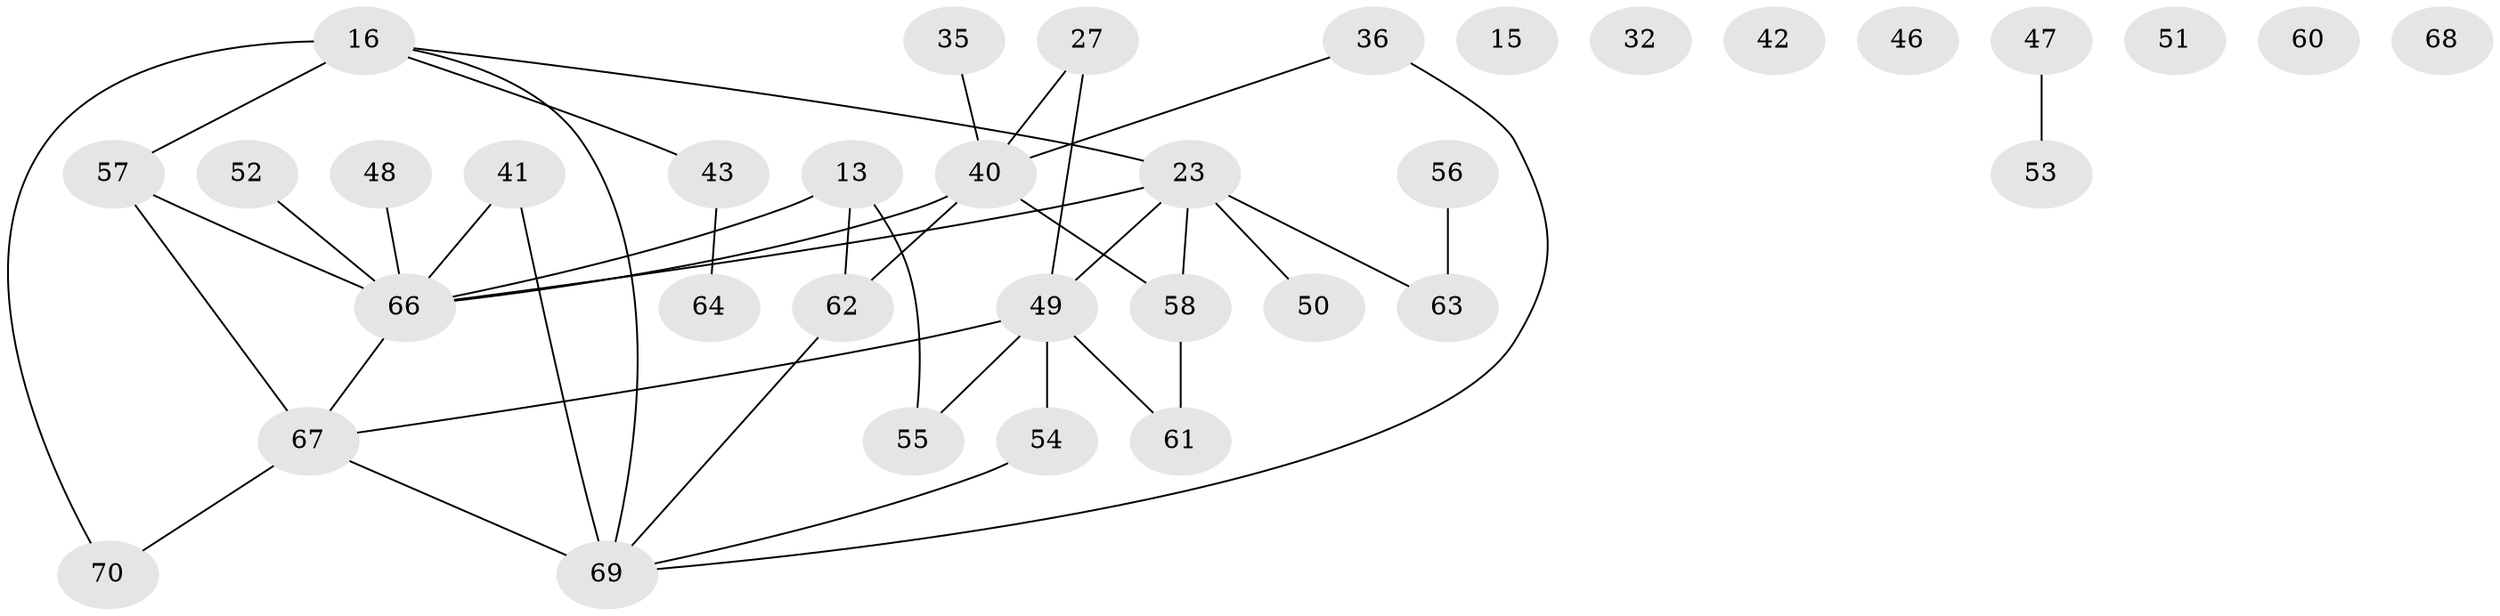 // original degree distribution, {5: 0.05714285714285714, 3: 0.2714285714285714, 2: 0.2571428571428571, 4: 0.11428571428571428, 1: 0.18571428571428572, 0: 0.1, 6: 0.014285714285714285}
// Generated by graph-tools (version 1.1) at 2025/40/03/09/25 04:40:49]
// undirected, 35 vertices, 40 edges
graph export_dot {
graph [start="1"]
  node [color=gray90,style=filled];
  13;
  15;
  16;
  23 [super="+8+17"];
  27;
  32;
  35;
  36 [super="+30"];
  40 [super="+25"];
  41;
  42;
  43;
  46;
  47 [super="+9"];
  48;
  49 [super="+12+22"];
  50;
  51;
  52;
  53;
  54;
  55 [super="+19"];
  56;
  57 [super="+1"];
  58 [super="+26"];
  60;
  61;
  62 [super="+7+38"];
  63;
  64 [super="+31"];
  66 [super="+37+34+33+45"];
  67 [super="+2+20+29+44"];
  68;
  69 [super="+59+65"];
  70 [super="+24"];
  13 -- 55 [weight=2];
  13 -- 62;
  13 -- 66;
  16 -- 43;
  16 -- 57 [weight=2];
  16 -- 70;
  16 -- 23;
  16 -- 69;
  23 -- 50;
  23 -- 63;
  23 -- 49 [weight=2];
  23 -- 58;
  23 -- 66;
  27 -- 40;
  27 -- 49;
  35 -- 40;
  36 -- 40;
  36 -- 69;
  40 -- 58 [weight=2];
  40 -- 62;
  40 -- 66;
  41 -- 69;
  41 -- 66;
  43 -- 64;
  47 -- 53;
  48 -- 66;
  49 -- 61;
  49 -- 67;
  49 -- 55;
  49 -- 54;
  52 -- 66;
  54 -- 69;
  56 -- 63;
  57 -- 67 [weight=3];
  57 -- 66;
  58 -- 61;
  62 -- 69;
  66 -- 67;
  67 -- 69 [weight=2];
  67 -- 70;
}
